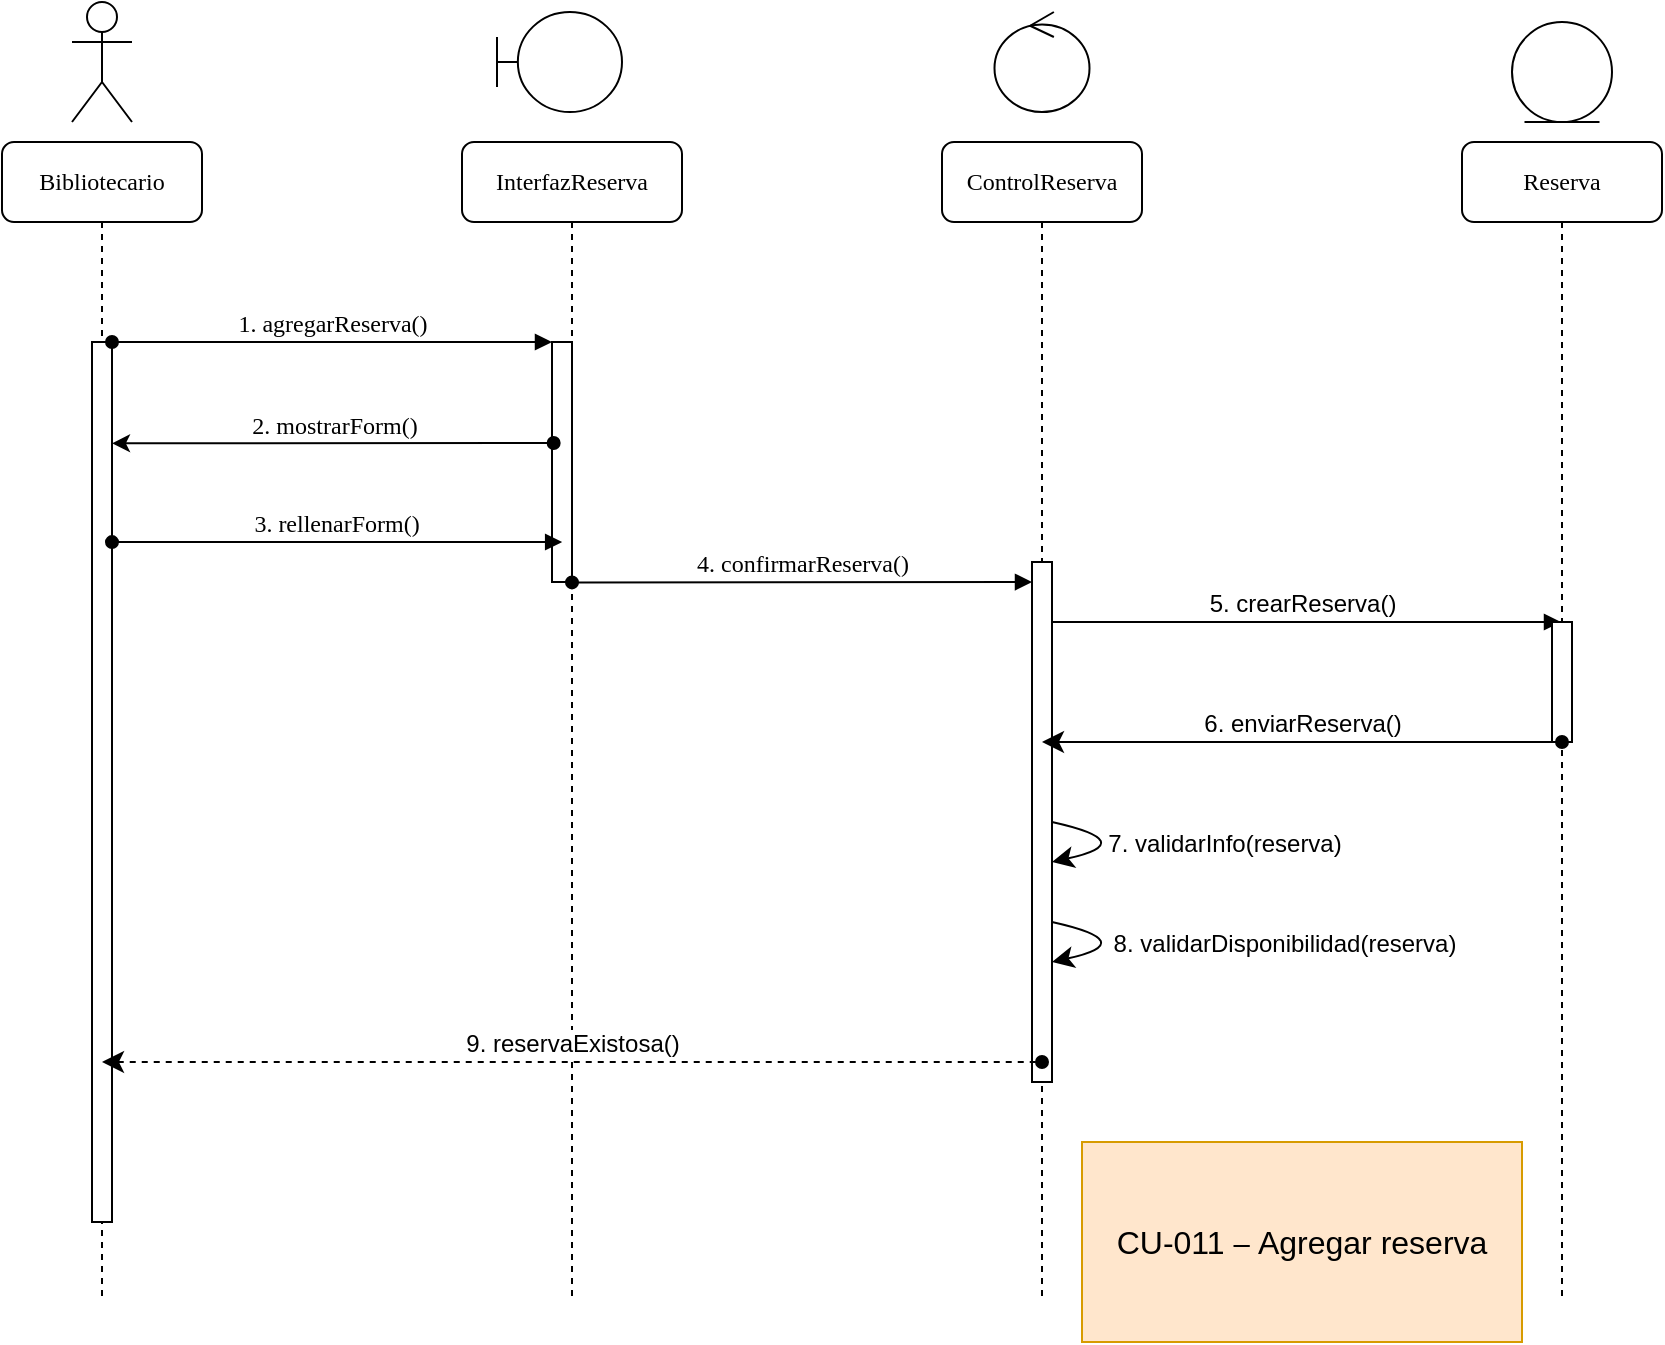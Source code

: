 <mxfile version="24.7.16">
  <diagram name="Page-1" id="13e1069c-82ec-6db2-03f1-153e76fe0fe0">
    <mxGraphModel dx="1050" dy="572" grid="1" gridSize="10" guides="1" tooltips="1" connect="1" arrows="1" fold="1" page="1" pageScale="1" pageWidth="1100" pageHeight="850" background="none" math="0" shadow="0">
      <root>
        <mxCell id="0" />
        <mxCell id="1" parent="0" />
        <mxCell id="9LET3agmLUrryEn_HqQY-1" value="&lt;font style=&quot;font-size: 16px;&quot;&gt;CU-011&amp;nbsp;&lt;span style=&quot;font-size:11.0pt;mso-bidi-font-size:12.0pt;&lt;br/&gt;line-height:150%;font-family:&amp;quot;Calibri&amp;quot;,sans-serif;mso-fareast-font-family:Calibri;&lt;br/&gt;mso-fareast-theme-font:minor-latin;mso-bidi-font-family:Arial;mso-ansi-language:&lt;br/&gt;ES-AR;mso-fareast-language:EN-US;mso-bidi-language:AR-SA&quot;&gt;–&amp;nbsp;&lt;/span&gt;Agregar reserva&lt;/font&gt;" style="rounded=0;whiteSpace=wrap;html=1;fillColor=#ffe6cc;strokeColor=#d79b00;" parent="1" vertex="1">
          <mxGeometry x="690" y="590" width="220" height="100" as="geometry" />
        </mxCell>
        <mxCell id="qXljf6-TmCbypZ3uMvwL-26" value="InterfazReserva" style="shape=umlLifeline;perimeter=lifelinePerimeter;whiteSpace=wrap;html=1;container=1;collapsible=0;recursiveResize=0;outlineConnect=0;rounded=1;shadow=0;comic=0;labelBackgroundColor=none;strokeWidth=1;fontFamily=Verdana;fontSize=12;align=center;" parent="1" vertex="1">
          <mxGeometry x="380" y="90" width="110" height="580" as="geometry" />
        </mxCell>
        <mxCell id="qXljf6-TmCbypZ3uMvwL-27" value="" style="html=1;points=[];perimeter=orthogonalPerimeter;rounded=0;shadow=0;comic=0;labelBackgroundColor=none;strokeWidth=1;fontFamily=Verdana;fontSize=12;align=center;" parent="qXljf6-TmCbypZ3uMvwL-26" vertex="1">
          <mxGeometry x="45" y="100" width="10" height="120" as="geometry" />
        </mxCell>
        <mxCell id="qXljf6-TmCbypZ3uMvwL-34" value="4. confirmarReserva()" style="html=1;verticalAlign=bottom;endArrow=block;entryX=0;entryY=0;labelBackgroundColor=none;fontFamily=Verdana;fontSize=12;edgeStyle=elbowEdgeStyle;elbow=vertical;startArrow=oval;startFill=1;" parent="qXljf6-TmCbypZ3uMvwL-26" edge="1">
          <mxGeometry x="-0.001" relative="1" as="geometry">
            <mxPoint x="55" y="220.2" as="sourcePoint" />
            <mxPoint x="285" y="220.0" as="targetPoint" />
            <mxPoint as="offset" />
          </mxGeometry>
        </mxCell>
        <mxCell id="qXljf6-TmCbypZ3uMvwL-29" value="ControlReserva" style="shape=umlLifeline;perimeter=lifelinePerimeter;whiteSpace=wrap;html=1;container=1;collapsible=0;recursiveResize=0;outlineConnect=0;rounded=1;shadow=0;comic=0;labelBackgroundColor=none;strokeWidth=1;fontFamily=Verdana;fontSize=12;align=center;" parent="1" vertex="1">
          <mxGeometry x="620" y="90" width="100" height="580" as="geometry" />
        </mxCell>
        <mxCell id="qXljf6-TmCbypZ3uMvwL-30" value="5. crearReserva()" style="html=1;verticalAlign=bottom;startArrow=oval;startFill=1;endArrow=block;startSize=8;curved=0;rounded=0;fontSize=12;" parent="qXljf6-TmCbypZ3uMvwL-29" target="qXljf6-TmCbypZ3uMvwL-33" edge="1">
          <mxGeometry x="-0.001" width="60" relative="1" as="geometry">
            <mxPoint x="50" y="240" as="sourcePoint" />
            <mxPoint x="110" y="240" as="targetPoint" />
            <mxPoint as="offset" />
          </mxGeometry>
        </mxCell>
        <mxCell id="qXljf6-TmCbypZ3uMvwL-31" style="edgeStyle=none;curved=1;rounded=0;orthogonalLoop=1;jettySize=auto;html=1;fontSize=12;startSize=8;endSize=8;" parent="qXljf6-TmCbypZ3uMvwL-29" edge="1">
          <mxGeometry relative="1" as="geometry">
            <mxPoint x="55" y="340" as="sourcePoint" />
            <mxPoint x="55" y="360" as="targetPoint" />
            <Array as="points">
              <mxPoint x="100" y="350" />
            </Array>
          </mxGeometry>
        </mxCell>
        <mxCell id="qXljf6-TmCbypZ3uMvwL-32" value="7. validarInfo(reserva)" style="edgeLabel;html=1;align=center;verticalAlign=middle;resizable=0;points=[];fontSize=12;" parent="qXljf6-TmCbypZ3uMvwL-31" vertex="1" connectable="0">
          <mxGeometry x="-0.447" y="-5" relative="1" as="geometry">
            <mxPoint x="62" as="offset" />
          </mxGeometry>
        </mxCell>
        <mxCell id="qXljf6-TmCbypZ3uMvwL-47" style="edgeStyle=none;curved=1;rounded=0;orthogonalLoop=1;jettySize=auto;html=1;fontSize=12;startSize=8;endSize=8;" parent="qXljf6-TmCbypZ3uMvwL-29" edge="1">
          <mxGeometry relative="1" as="geometry">
            <mxPoint x="55" y="390" as="sourcePoint" />
            <mxPoint x="55" y="410" as="targetPoint" />
            <Array as="points">
              <mxPoint x="100" y="400" />
            </Array>
          </mxGeometry>
        </mxCell>
        <mxCell id="qXljf6-TmCbypZ3uMvwL-48" value="8. validarDisponibilidad(reserva)" style="edgeLabel;html=1;align=center;verticalAlign=middle;resizable=0;points=[];fontSize=12;" parent="qXljf6-TmCbypZ3uMvwL-47" vertex="1" connectable="0">
          <mxGeometry x="-0.447" y="-5" relative="1" as="geometry">
            <mxPoint x="92" as="offset" />
          </mxGeometry>
        </mxCell>
        <mxCell id="qXljf6-TmCbypZ3uMvwL-33" value="Reserva" style="shape=umlLifeline;perimeter=lifelinePerimeter;whiteSpace=wrap;html=1;container=1;collapsible=0;recursiveResize=0;outlineConnect=0;rounded=1;shadow=0;comic=0;labelBackgroundColor=none;strokeWidth=1;fontFamily=Verdana;fontSize=12;align=center;" parent="1" vertex="1">
          <mxGeometry x="880" y="90" width="100" height="580" as="geometry" />
        </mxCell>
        <mxCell id="qXljf6-TmCbypZ3uMvwL-35" value="" style="html=1;points=[];perimeter=orthogonalPerimeter;rounded=0;shadow=0;comic=0;labelBackgroundColor=none;strokeWidth=1;fontFamily=Verdana;fontSize=12;align=center;" parent="qXljf6-TmCbypZ3uMvwL-33" vertex="1">
          <mxGeometry x="-215" y="210" width="10" height="260" as="geometry" />
        </mxCell>
        <mxCell id="qXljf6-TmCbypZ3uMvwL-37" value="" style="html=1;points=[];perimeter=orthogonalPerimeter;rounded=0;shadow=0;comic=0;labelBackgroundColor=none;strokeWidth=1;fontFamily=Verdana;fontSize=12;align=center;" parent="qXljf6-TmCbypZ3uMvwL-33" vertex="1">
          <mxGeometry x="45" y="240" width="10" height="60" as="geometry" />
        </mxCell>
        <mxCell id="qXljf6-TmCbypZ3uMvwL-38" value="6. enviarReserva()" style="html=1;verticalAlign=bottom;startArrow=classic;startFill=1;endArrow=oval;startSize=8;curved=0;rounded=0;fontSize=12;endFill=1;" parent="qXljf6-TmCbypZ3uMvwL-33" edge="1">
          <mxGeometry width="60" relative="1" as="geometry">
            <mxPoint x="-210" y="300" as="sourcePoint" />
            <mxPoint x="50" y="300" as="targetPoint" />
            <mxPoint as="offset" />
          </mxGeometry>
        </mxCell>
        <mxCell id="qXljf6-TmCbypZ3uMvwL-39" value="Bibliotecario" style="shape=umlLifeline;perimeter=lifelinePerimeter;whiteSpace=wrap;html=1;container=1;collapsible=0;recursiveResize=0;outlineConnect=0;rounded=1;shadow=0;comic=0;labelBackgroundColor=none;strokeWidth=1;fontFamily=Verdana;fontSize=12;align=center;" parent="1" vertex="1">
          <mxGeometry x="150" y="90" width="100" height="580" as="geometry" />
        </mxCell>
        <mxCell id="qXljf6-TmCbypZ3uMvwL-40" value="" style="html=1;points=[];perimeter=orthogonalPerimeter;rounded=0;shadow=0;comic=0;labelBackgroundColor=none;strokeWidth=1;fontFamily=Verdana;fontSize=12;align=center;" parent="qXljf6-TmCbypZ3uMvwL-39" vertex="1">
          <mxGeometry x="45" y="100" width="10" height="440" as="geometry" />
        </mxCell>
        <mxCell id="qXljf6-TmCbypZ3uMvwL-28" value="2. mostrarForm()" style="html=1;verticalAlign=bottom;endArrow=oval;entryX=0.06;entryY=0.987;labelBackgroundColor=none;fontFamily=Verdana;fontSize=12;edgeStyle=elbowEdgeStyle;elbow=vertical;startArrow=classic;startFill=1;entryDx=0;entryDy=0;entryPerimeter=0;exitX=0.977;exitY=0.181;exitDx=0;exitDy=0;exitPerimeter=0;endFill=1;" parent="qXljf6-TmCbypZ3uMvwL-39" edge="1">
          <mxGeometry relative="1" as="geometry">
            <mxPoint x="55.0" y="150.68" as="sourcePoint" />
            <mxPoint x="275.83" y="150.0" as="targetPoint" />
          </mxGeometry>
        </mxCell>
        <mxCell id="qXljf6-TmCbypZ3uMvwL-42" value="1. agregarReserva()" style="html=1;verticalAlign=bottom;endArrow=block;entryX=0;entryY=0;labelBackgroundColor=none;fontFamily=Verdana;fontSize=12;edgeStyle=elbowEdgeStyle;elbow=vertical;startArrow=oval;startFill=1;" parent="1" source="qXljf6-TmCbypZ3uMvwL-40" target="qXljf6-TmCbypZ3uMvwL-27" edge="1">
          <mxGeometry relative="1" as="geometry">
            <mxPoint x="270" y="200" as="sourcePoint" />
          </mxGeometry>
        </mxCell>
        <mxCell id="qXljf6-TmCbypZ3uMvwL-43" value="&lt;div&gt;&lt;br&gt;&lt;/div&gt;" style="shape=umlActor;verticalLabelPosition=bottom;verticalAlign=top;html=1;" parent="1" vertex="1">
          <mxGeometry x="185" y="20" width="30" height="60" as="geometry" />
        </mxCell>
        <mxCell id="qXljf6-TmCbypZ3uMvwL-44" value="" style="ellipse;shape=umlEntity;whiteSpace=wrap;html=1;" parent="1" vertex="1">
          <mxGeometry x="905" y="30" width="50" height="50" as="geometry" />
        </mxCell>
        <mxCell id="qXljf6-TmCbypZ3uMvwL-45" value="" style="shape=umlBoundary;whiteSpace=wrap;html=1;" parent="1" vertex="1">
          <mxGeometry x="397.5" y="25" width="62.5" height="50" as="geometry" />
        </mxCell>
        <mxCell id="qXljf6-TmCbypZ3uMvwL-46" value="" style="ellipse;shape=umlControl;whiteSpace=wrap;html=1;" parent="1" vertex="1">
          <mxGeometry x="646.25" y="25" width="47.5" height="50" as="geometry" />
        </mxCell>
        <mxCell id="qXljf6-TmCbypZ3uMvwL-49" value="9. reservaExistosa()" style="html=1;verticalAlign=bottom;startArrow=classic;startFill=1;endArrow=oval;startSize=8;curved=0;rounded=0;fontSize=12;endFill=1;dashed=1;" parent="1" source="qXljf6-TmCbypZ3uMvwL-39" edge="1">
          <mxGeometry width="60" relative="1" as="geometry">
            <mxPoint x="660" y="550" as="sourcePoint" />
            <mxPoint x="670" y="550" as="targetPoint" />
            <mxPoint as="offset" />
          </mxGeometry>
        </mxCell>
        <mxCell id="qXljf6-TmCbypZ3uMvwL-41" value="3. rellenarForm()" style="html=1;verticalAlign=bottom;endArrow=block;labelBackgroundColor=none;fontFamily=Verdana;fontSize=12;edgeStyle=elbowEdgeStyle;elbow=vertical;startArrow=oval;startFill=1;entryX=0.008;entryY=-0.001;entryDx=0;entryDy=0;entryPerimeter=0;" parent="1" edge="1">
          <mxGeometry relative="1" as="geometry">
            <mxPoint x="205" y="290.04" as="sourcePoint" />
            <mxPoint x="430.08" y="290" as="targetPoint" />
          </mxGeometry>
        </mxCell>
      </root>
    </mxGraphModel>
  </diagram>
</mxfile>
